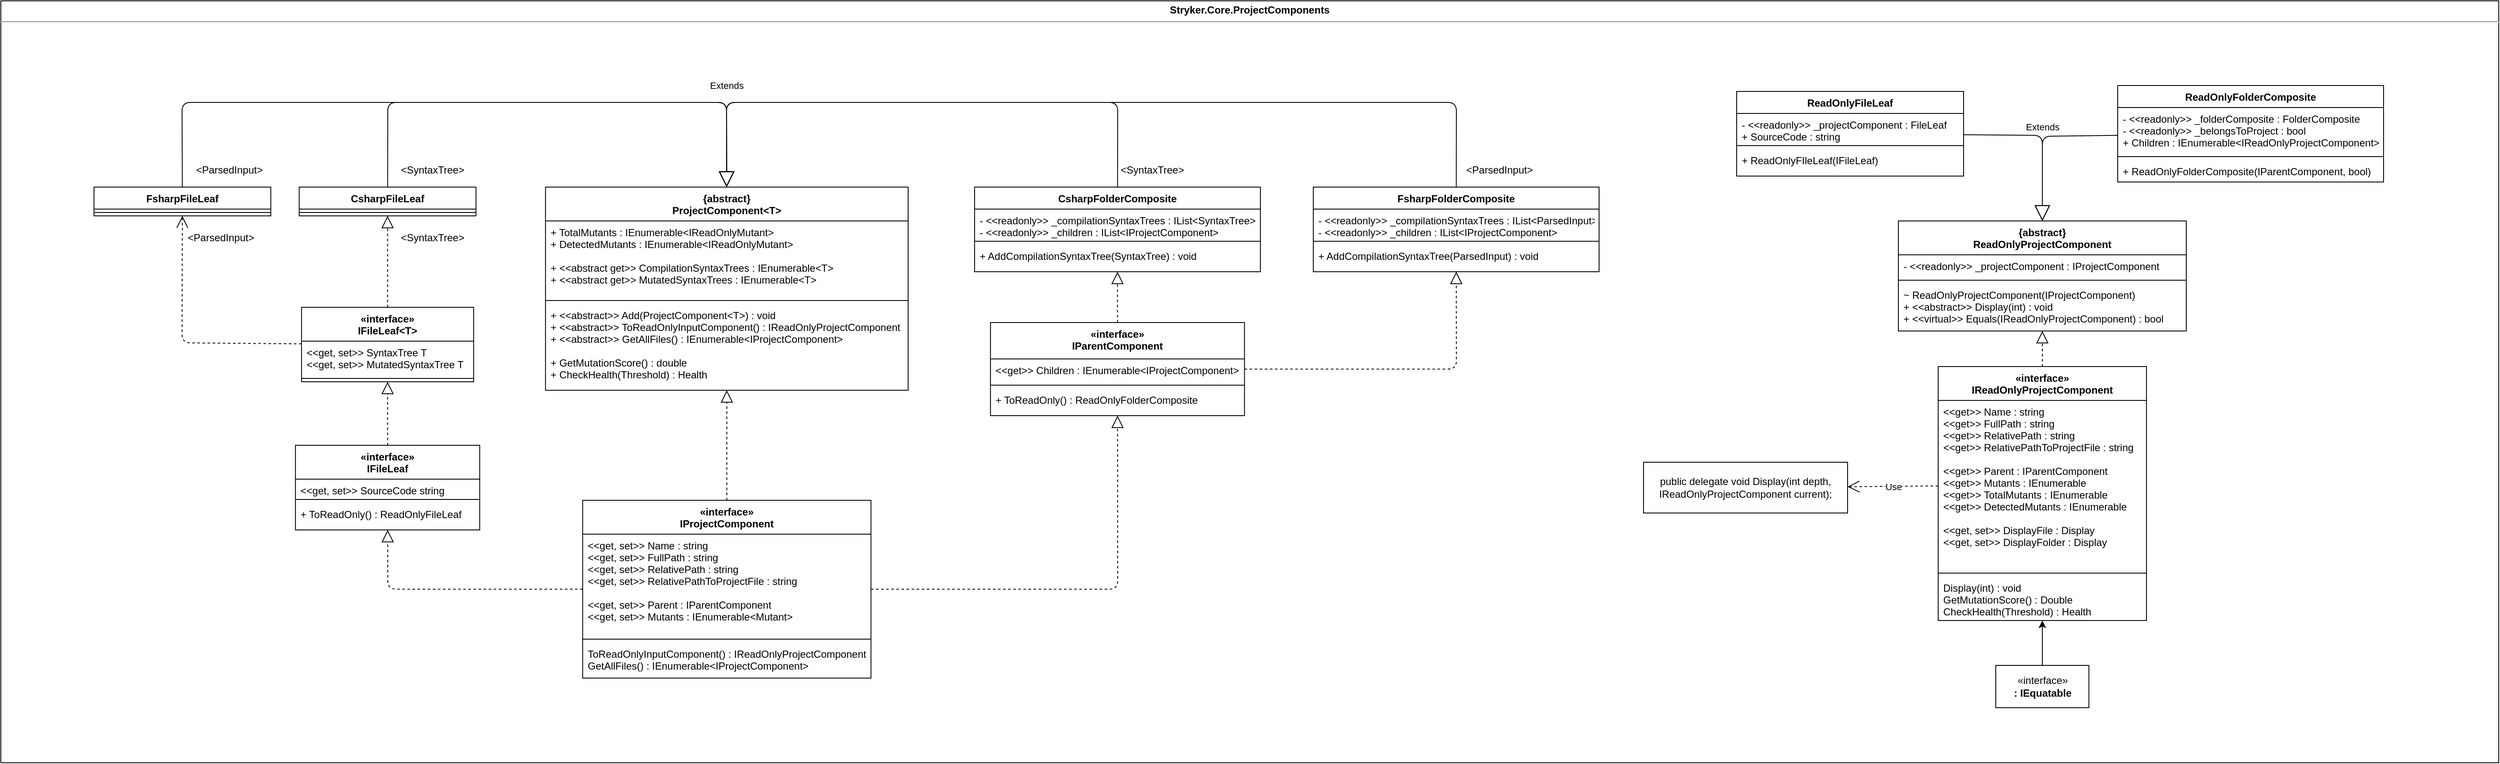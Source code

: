 <mxfile version="13.8.8" type="google"><diagram id="C5RBs43oDa-KdzZeNtuy" name="Page-1"><mxGraphModel dx="4546" dy="1604" grid="1" gridSize="10" guides="1" tooltips="1" connect="1" arrows="1" fold="1" page="0" pageScale="1" pageWidth="827" pageHeight="1169" background="none" math="0" shadow="0"><root><mxCell id="WIyWlLk6GJQsqaUBKTNV-0"/><mxCell id="WIyWlLk6GJQsqaUBKTNV-1" parent="WIyWlLk6GJQsqaUBKTNV-0"/><mxCell id="4oAVUqkM8C5FGiq5tNjT-83" value="&lt;p style=&quot;margin: 0px ; margin-top: 4px ; text-align: center&quot;&gt;&lt;b&gt;Stryker.Core.ProjectComponents&lt;/b&gt;&lt;br&gt;&lt;/p&gt;&lt;hr&gt;&lt;p style=&quot;font-size: 10px ; margin: 0px ; text-align: center&quot;&gt;&lt;br&gt;&lt;/p&gt;" style="shape=rect;align=left;html=1;overflow=fill;whiteSpace=wrap;strokeWidth=1;recursiveResize=0;" parent="WIyWlLk6GJQsqaUBKTNV-1" vertex="1"><mxGeometry x="-1250" y="50" width="2950" height="900" as="geometry"/></mxCell><mxCell id="4oAVUqkM8C5FGiq5tNjT-2" value="CsharpFileLeaf" style="swimlane;fontStyle=1;align=center;verticalAlign=top;childLayout=stackLayout;horizontal=1;startSize=26;horizontalStack=0;resizeParent=1;resizeParentMax=0;resizeLast=0;collapsible=1;marginBottom=0;" parent="WIyWlLk6GJQsqaUBKTNV-1" vertex="1"><mxGeometry x="-897.66" y="270" width="208.81" height="34" as="geometry"/></mxCell><mxCell id="4oAVUqkM8C5FGiq5tNjT-4" value="" style="line;strokeWidth=1;fillColor=none;align=left;verticalAlign=middle;spacingTop=-1;spacingLeft=3;spacingRight=3;rotatable=0;labelPosition=right;points=[];portConstraint=eastwest;" parent="4oAVUqkM8C5FGiq5tNjT-2" vertex="1"><mxGeometry y="26" width="208.81" height="8" as="geometry"/></mxCell><mxCell id="4oAVUqkM8C5FGiq5tNjT-10" value="CsharpFolderComposite" style="swimlane;fontStyle=1;align=center;verticalAlign=top;childLayout=stackLayout;horizontal=1;startSize=26;horizontalStack=0;resizeParent=1;resizeParentMax=0;resizeLast=0;collapsible=1;marginBottom=0;" parent="WIyWlLk6GJQsqaUBKTNV-1" vertex="1"><mxGeometry x="-100" y="270" width="337.5" height="100" as="geometry"/></mxCell><mxCell id="4oAVUqkM8C5FGiq5tNjT-11" value="- &lt;&lt;readonly&gt;&gt; _compilationSyntaxTrees : IList&lt;SyntaxTree&gt; &#xA;- &lt;&lt;readonly&gt;&gt; _children : IList&lt;IProjectComponent&gt;" style="text;strokeColor=none;fillColor=none;align=left;verticalAlign=top;spacingLeft=4;spacingRight=4;overflow=hidden;rotatable=0;points=[[0,0.5],[1,0.5]];portConstraint=eastwest;" parent="4oAVUqkM8C5FGiq5tNjT-10" vertex="1"><mxGeometry y="26" width="337.5" height="34" as="geometry"/></mxCell><mxCell id="4oAVUqkM8C5FGiq5tNjT-12" value="" style="line;strokeWidth=1;fillColor=none;align=left;verticalAlign=middle;spacingTop=-1;spacingLeft=3;spacingRight=3;rotatable=0;labelPosition=right;points=[];portConstraint=eastwest;" parent="4oAVUqkM8C5FGiq5tNjT-10" vertex="1"><mxGeometry y="60" width="337.5" height="8" as="geometry"/></mxCell><mxCell id="4oAVUqkM8C5FGiq5tNjT-13" value="+ AddCompilationSyntaxTree(SyntaxTree) : void " style="text;strokeColor=none;fillColor=none;align=left;verticalAlign=top;spacingLeft=4;spacingRight=4;overflow=hidden;rotatable=0;points=[[0,0.5],[1,0.5]];portConstraint=eastwest;" parent="4oAVUqkM8C5FGiq5tNjT-10" vertex="1"><mxGeometry y="68" width="337.5" height="32" as="geometry"/></mxCell><mxCell id="4oAVUqkM8C5FGiq5tNjT-22" value="«interface»&#xA;IFileLeaf&lt;T&gt;" style="swimlane;fontStyle=1;align=center;verticalAlign=top;childLayout=stackLayout;horizontal=1;startSize=40;horizontalStack=0;resizeParent=1;resizeParentMax=0;resizeLast=0;collapsible=1;marginBottom=0;" parent="WIyWlLk6GJQsqaUBKTNV-1" vertex="1"><mxGeometry x="-894.88" y="412" width="203.25" height="88" as="geometry"/></mxCell><mxCell id="4oAVUqkM8C5FGiq5tNjT-23" value="&lt;&lt;get, set&gt;&gt; SyntaxTree T&#xA;&lt;&lt;get, set&gt;&gt; MutatedSyntaxTree T" style="text;strokeColor=none;fillColor=none;align=left;verticalAlign=top;spacingLeft=4;spacingRight=4;overflow=hidden;rotatable=0;points=[[0,0.5],[1,0.5]];portConstraint=eastwest;" parent="4oAVUqkM8C5FGiq5tNjT-22" vertex="1"><mxGeometry y="40" width="203.25" height="40" as="geometry"/></mxCell><mxCell id="4oAVUqkM8C5FGiq5tNjT-24" value="" style="line;strokeWidth=1;fillColor=none;align=left;verticalAlign=middle;spacingTop=-1;spacingLeft=3;spacingRight=3;rotatable=0;labelPosition=right;points=[];portConstraint=eastwest;" parent="4oAVUqkM8C5FGiq5tNjT-22" vertex="1"><mxGeometry y="80" width="203.25" height="8" as="geometry"/></mxCell><mxCell id="4oAVUqkM8C5FGiq5tNjT-31" value="{abstract}&#xA;ProjectComponent&lt;T&gt;" style="swimlane;fontStyle=1;align=center;verticalAlign=top;childLayout=stackLayout;horizontal=1;startSize=40;horizontalStack=0;resizeParent=1;resizeParentMax=0;resizeLast=0;collapsible=1;marginBottom=0;" parent="WIyWlLk6GJQsqaUBKTNV-1" vertex="1"><mxGeometry x="-606.75" y="270" width="428.25" height="240" as="geometry"/></mxCell><mxCell id="4oAVUqkM8C5FGiq5tNjT-32" value="+ TotalMutants : IEnumerable&lt;IReadOnlyMutant&gt; &#xA;+ DetectedMutants : IEnumerable&lt;IReadOnlyMutant&gt;&#xA;&#xA;+ &lt;&lt;abstract get&gt;&gt; CompilationSyntaxTrees : IEnumerable&lt;T&gt; &#xA;+ &lt;&lt;abstract get&gt;&gt; MutatedSyntaxTrees : IEnumerable&lt;T&gt; " style="text;strokeColor=none;fillColor=none;align=left;verticalAlign=top;spacingLeft=4;spacingRight=4;overflow=hidden;rotatable=0;points=[[0,0.5],[1,0.5]];portConstraint=eastwest;" parent="4oAVUqkM8C5FGiq5tNjT-31" vertex="1"><mxGeometry y="40" width="428.25" height="90" as="geometry"/></mxCell><mxCell id="4oAVUqkM8C5FGiq5tNjT-33" value="" style="line;strokeWidth=1;fillColor=none;align=left;verticalAlign=middle;spacingTop=-1;spacingLeft=3;spacingRight=3;rotatable=0;labelPosition=right;points=[];portConstraint=eastwest;" parent="4oAVUqkM8C5FGiq5tNjT-31" vertex="1"><mxGeometry y="130" width="428.25" height="8" as="geometry"/></mxCell><mxCell id="4oAVUqkM8C5FGiq5tNjT-34" value="+ &lt;&lt;abstract&gt;&gt; Add(ProjectComponent&lt;T&gt;) : void &#xA;+ &lt;&lt;abstract&gt;&gt; ToReadOnlyInputComponent() : IReadOnlyProjectComponent &#xA;+ &lt;&lt;abstract&gt;&gt; GetAllFiles() : IEnumerable&lt;IProjectComponent&gt;&#xA;&#xA;+ GetMutationScore() : double &#xA;+ CheckHealth(Threshold) : Health " style="text;strokeColor=none;fillColor=none;align=left;verticalAlign=top;spacingLeft=4;spacingRight=4;overflow=hidden;rotatable=0;points=[[0,0.5],[1,0.5]];portConstraint=eastwest;" parent="4oAVUqkM8C5FGiq5tNjT-31" vertex="1"><mxGeometry y="138" width="428.25" height="102" as="geometry"/></mxCell><mxCell id="4oAVUqkM8C5FGiq5tNjT-35" value="«interface»&#xA;IProjectComponent" style="swimlane;fontStyle=1;align=center;verticalAlign=top;childLayout=stackLayout;horizontal=1;startSize=40;horizontalStack=0;resizeParent=1;resizeParentMax=0;resizeLast=0;collapsible=1;marginBottom=0;" parent="WIyWlLk6GJQsqaUBKTNV-1" vertex="1"><mxGeometry x="-562.87" y="640" width="340.5" height="210" as="geometry"/></mxCell><mxCell id="4oAVUqkM8C5FGiq5tNjT-36" value="&lt;&lt;get, set&gt;&gt; Name : string&#xA;&lt;&lt;get, set&gt;&gt; FullPath : string&#xA;&lt;&lt;get, set&gt;&gt; RelativePath : string&#xA;&lt;&lt;get, set&gt;&gt; RelativePathToProjectFile : string&#xA;&#xA;&lt;&lt;get, set&gt;&gt; Parent : IParentComponent&#xA;&lt;&lt;get, set&gt;&gt; Mutants : IEnumerable&lt;Mutant&gt;&#xA;" style="text;strokeColor=none;fillColor=none;align=left;verticalAlign=top;spacingLeft=4;spacingRight=4;overflow=hidden;rotatable=0;points=[[0,0.5],[1,0.5]];portConstraint=eastwest;" parent="4oAVUqkM8C5FGiq5tNjT-35" vertex="1"><mxGeometry y="40" width="340.5" height="120" as="geometry"/></mxCell><mxCell id="4oAVUqkM8C5FGiq5tNjT-37" value="" style="line;strokeWidth=1;fillColor=none;align=left;verticalAlign=middle;spacingTop=-1;spacingLeft=3;spacingRight=3;rotatable=0;labelPosition=right;points=[];portConstraint=eastwest;" parent="4oAVUqkM8C5FGiq5tNjT-35" vertex="1"><mxGeometry y="160" width="340.5" height="8" as="geometry"/></mxCell><mxCell id="4oAVUqkM8C5FGiq5tNjT-38" value="ToReadOnlyInputComponent() : IReadOnlyProjectComponent &#xA;GetAllFiles() : IEnumerable&lt;IProjectComponent&gt; " style="text;strokeColor=none;fillColor=none;align=left;verticalAlign=top;spacingLeft=4;spacingRight=4;overflow=hidden;rotatable=0;points=[[0,0.5],[1,0.5]];portConstraint=eastwest;" parent="4oAVUqkM8C5FGiq5tNjT-35" vertex="1"><mxGeometry y="168" width="340.5" height="42" as="geometry"/></mxCell><mxCell id="4oAVUqkM8C5FGiq5tNjT-40" value="«interface»&#xA;IReadOnlyProjectComponent" style="swimlane;fontStyle=1;align=center;verticalAlign=top;childLayout=stackLayout;horizontal=1;startSize=40;horizontalStack=0;resizeParent=1;resizeParentMax=0;resizeLast=0;collapsible=1;marginBottom=0;" parent="WIyWlLk6GJQsqaUBKTNV-1" vertex="1"><mxGeometry x="1038" y="482" width="246" height="300" as="geometry"/></mxCell><mxCell id="4oAVUqkM8C5FGiq5tNjT-41" value="&lt;&lt;get&gt;&gt; Name : string&#xA;&lt;&lt;get&gt;&gt; FullPath : string&#xA;&lt;&lt;get&gt;&gt; RelativePath : string&#xA;&lt;&lt;get&gt;&gt; RelativePathToProjectFile : string&#xA;&#xA;&lt;&lt;get&gt;&gt; Parent : IParentComponent &#xA;&lt;&lt;get&gt;&gt; Mutants : IEnumerable &#xA;&lt;&lt;get&gt;&gt; TotalMutants : IEnumerable &#xA;&lt;&lt;get&gt;&gt; DetectedMutants : IEnumerable&#xA;&#xA;&lt;&lt;get, set&gt;&gt; DisplayFile : Display &#xA;&lt;&lt;get, set&gt;&gt; DisplayFolder : Display " style="text;strokeColor=none;fillColor=none;align=left;verticalAlign=top;spacingLeft=4;spacingRight=4;overflow=hidden;rotatable=0;points=[[0,0.5],[1,0.5]];portConstraint=eastwest;" parent="4oAVUqkM8C5FGiq5tNjT-40" vertex="1"><mxGeometry y="40" width="246" height="200" as="geometry"/></mxCell><mxCell id="4oAVUqkM8C5FGiq5tNjT-42" value="" style="line;strokeWidth=1;fillColor=none;align=left;verticalAlign=middle;spacingTop=-1;spacingLeft=3;spacingRight=3;rotatable=0;labelPosition=right;points=[];portConstraint=eastwest;" parent="4oAVUqkM8C5FGiq5tNjT-40" vertex="1"><mxGeometry y="240" width="246" height="8" as="geometry"/></mxCell><mxCell id="4oAVUqkM8C5FGiq5tNjT-43" value="Display(int) : void&#xA;GetMutationScore() : Double&#xA;CheckHealth(Threshold) : Health" style="text;strokeColor=none;fillColor=none;align=left;verticalAlign=top;spacingLeft=4;spacingRight=4;overflow=hidden;rotatable=0;points=[[0,0.5],[1,0.5]];portConstraint=eastwest;" parent="4oAVUqkM8C5FGiq5tNjT-40" vertex="1"><mxGeometry y="248" width="246" height="52" as="geometry"/></mxCell><mxCell id="4oAVUqkM8C5FGiq5tNjT-44" value="{abstract}&#xA;ReadOnlyProjectComponent" style="swimlane;fontStyle=1;align=center;verticalAlign=top;childLayout=stackLayout;horizontal=1;startSize=40;horizontalStack=0;resizeParent=1;resizeParentMax=0;resizeLast=0;collapsible=1;marginBottom=0;" parent="WIyWlLk6GJQsqaUBKTNV-1" vertex="1"><mxGeometry x="991" y="310" width="340" height="130" as="geometry"/></mxCell><mxCell id="4oAVUqkM8C5FGiq5tNjT-45" value="- &lt;&lt;readonly&gt;&gt; _projectComponent : IProjectComponent" style="text;strokeColor=none;fillColor=none;align=left;verticalAlign=top;spacingLeft=4;spacingRight=4;overflow=hidden;rotatable=0;points=[[0,0.5],[1,0.5]];portConstraint=eastwest;" parent="4oAVUqkM8C5FGiq5tNjT-44" vertex="1"><mxGeometry y="40" width="340" height="26" as="geometry"/></mxCell><mxCell id="4oAVUqkM8C5FGiq5tNjT-46" value="" style="line;strokeWidth=1;fillColor=none;align=left;verticalAlign=middle;spacingTop=-1;spacingLeft=3;spacingRight=3;rotatable=0;labelPosition=right;points=[];portConstraint=eastwest;" parent="4oAVUqkM8C5FGiq5tNjT-44" vertex="1"><mxGeometry y="66" width="340" height="8" as="geometry"/></mxCell><mxCell id="4oAVUqkM8C5FGiq5tNjT-47" value="~ ReadOnlyProjectComponent(IProjectComponent)&#xA;+ &lt;&lt;abstract&gt;&gt; Display(int) : void&#xA;+ &lt;&lt;virtual&gt;&gt; Equals(IReadOnlyProjectComponent) : bool " style="text;strokeColor=none;fillColor=none;align=left;verticalAlign=top;spacingLeft=4;spacingRight=4;overflow=hidden;rotatable=0;points=[[0,0.5],[1,0.5]];portConstraint=eastwest;" parent="4oAVUqkM8C5FGiq5tNjT-44" vertex="1"><mxGeometry y="74" width="340" height="56" as="geometry"/></mxCell><mxCell id="4oAVUqkM8C5FGiq5tNjT-48" value="ReadOnlyFileLeaf" style="swimlane;fontStyle=1;align=center;verticalAlign=top;childLayout=stackLayout;horizontal=1;startSize=26;horizontalStack=0;resizeParent=1;resizeParentMax=0;resizeLast=0;collapsible=1;marginBottom=0;" parent="WIyWlLk6GJQsqaUBKTNV-1" vertex="1"><mxGeometry x="800" y="157" width="268" height="100" as="geometry"/></mxCell><mxCell id="4oAVUqkM8C5FGiq5tNjT-49" value="- &lt;&lt;readonly&gt;&gt; _projectComponent : FileLeaf&#xA;+ SourceCode : string" style="text;strokeColor=none;fillColor=none;align=left;verticalAlign=top;spacingLeft=4;spacingRight=4;overflow=hidden;rotatable=0;points=[[0,0.5],[1,0.5]];portConstraint=eastwest;" parent="4oAVUqkM8C5FGiq5tNjT-48" vertex="1"><mxGeometry y="26" width="268" height="34" as="geometry"/></mxCell><mxCell id="4oAVUqkM8C5FGiq5tNjT-50" value="" style="line;strokeWidth=1;fillColor=none;align=left;verticalAlign=middle;spacingTop=-1;spacingLeft=3;spacingRight=3;rotatable=0;labelPosition=right;points=[];portConstraint=eastwest;" parent="4oAVUqkM8C5FGiq5tNjT-48" vertex="1"><mxGeometry y="60" width="268" height="8" as="geometry"/></mxCell><mxCell id="4oAVUqkM8C5FGiq5tNjT-51" value="+ ReadOnlyFIleLeaf(IFileLeaf)&#xA;" style="text;strokeColor=none;fillColor=none;align=left;verticalAlign=top;spacingLeft=4;spacingRight=4;overflow=hidden;rotatable=0;points=[[0,0.5],[1,0.5]];portConstraint=eastwest;" parent="4oAVUqkM8C5FGiq5tNjT-48" vertex="1"><mxGeometry y="68" width="268" height="32" as="geometry"/></mxCell><mxCell id="4oAVUqkM8C5FGiq5tNjT-52" value="ReadOnlyFolderComposite" style="swimlane;fontStyle=1;align=center;verticalAlign=top;childLayout=stackLayout;horizontal=1;startSize=26;horizontalStack=0;resizeParent=1;resizeParentMax=0;resizeLast=0;collapsible=1;marginBottom=0;" parent="WIyWlLk6GJQsqaUBKTNV-1" vertex="1"><mxGeometry x="1250" y="150" width="314" height="114" as="geometry"/></mxCell><mxCell id="4oAVUqkM8C5FGiq5tNjT-53" value="- &lt;&lt;readonly&gt;&gt; _folderComposite : FolderComposite&#xA;- &lt;&lt;readonly&gt;&gt; _belongsToProject : bool&#xA;+ Children : IEnumerable&lt;IReadOnlyProjectComponent&gt;" style="text;strokeColor=none;fillColor=none;align=left;verticalAlign=top;spacingLeft=4;spacingRight=4;overflow=hidden;rotatable=0;points=[[0,0.5],[1,0.5]];portConstraint=eastwest;" parent="4oAVUqkM8C5FGiq5tNjT-52" vertex="1"><mxGeometry y="26" width="314" height="54" as="geometry"/></mxCell><mxCell id="4oAVUqkM8C5FGiq5tNjT-54" value="" style="line;strokeWidth=1;fillColor=none;align=left;verticalAlign=middle;spacingTop=-1;spacingLeft=3;spacingRight=3;rotatable=0;labelPosition=right;points=[];portConstraint=eastwest;" parent="4oAVUqkM8C5FGiq5tNjT-52" vertex="1"><mxGeometry y="80" width="314" height="8" as="geometry"/></mxCell><mxCell id="4oAVUqkM8C5FGiq5tNjT-55" value="+ ReadOnlyFolderComposite(IParentComponent, bool)" style="text;strokeColor=none;fillColor=none;align=left;verticalAlign=top;spacingLeft=4;spacingRight=4;overflow=hidden;rotatable=0;points=[[0,0.5],[1,0.5]];portConstraint=eastwest;" parent="4oAVUqkM8C5FGiq5tNjT-52" vertex="1"><mxGeometry y="88" width="314" height="26" as="geometry"/></mxCell><mxCell id="4oAVUqkM8C5FGiq5tNjT-57" value="Extends" style="endArrow=block;endSize=16;endFill=0;html=1;" parent="WIyWlLk6GJQsqaUBKTNV-1" source="4oAVUqkM8C5FGiq5tNjT-2" target="4oAVUqkM8C5FGiq5tNjT-31" edge="1"><mxGeometry x="0.673" y="23" width="160" relative="1" as="geometry"><mxPoint x="-793.195" y="267" as="sourcePoint"/><mxPoint x="-392.832" y="267" as="targetPoint"/><Array as="points"><mxPoint x="-793" y="170"/><mxPoint x="-393" y="170"/></Array><mxPoint x="-23" y="-22" as="offset"/></mxGeometry></mxCell><mxCell id="4oAVUqkM8C5FGiq5tNjT-58" value="" style="endArrow=block;endSize=16;endFill=0;html=1;" parent="WIyWlLk6GJQsqaUBKTNV-1" source="4oAVUqkM8C5FGiq5tNjT-10" target="4oAVUqkM8C5FGiq5tNjT-31" edge="1"><mxGeometry x="-0.024" y="10" width="160" relative="1" as="geometry"><mxPoint x="68.838" y="269" as="sourcePoint"/><mxPoint x="-392.83" y="269" as="targetPoint"/><Array as="points"><mxPoint x="69" y="170"/><mxPoint x="-393" y="170"/></Array><mxPoint as="offset"/></mxGeometry></mxCell><mxCell id="4oAVUqkM8C5FGiq5tNjT-59" value="" style="endArrow=block;dashed=1;endFill=0;endSize=12;html=1;" parent="WIyWlLk6GJQsqaUBKTNV-1" source="Ij_O08Nx7q0mXsYEmHBU-4" target="4oAVUqkM8C5FGiq5tNjT-10" edge="1"><mxGeometry width="160" relative="1" as="geometry"><mxPoint x="68.75" y="421" as="sourcePoint"/><mxPoint x="800" y="188" as="targetPoint"/></mxGeometry></mxCell><mxCell id="4oAVUqkM8C5FGiq5tNjT-60" value="" style="endArrow=block;dashed=1;endFill=0;endSize=12;html=1;exitX=0.5;exitY=0;exitDx=0;exitDy=0;" parent="WIyWlLk6GJQsqaUBKTNV-1" source="4oAVUqkM8C5FGiq5tNjT-22" target="4oAVUqkM8C5FGiq5tNjT-2" edge="1"><mxGeometry width="160" relative="1" as="geometry"><mxPoint x="178.58" y="240" as="sourcePoint"/><mxPoint x="178.58" y="186" as="targetPoint"/></mxGeometry></mxCell><mxCell id="4oAVUqkM8C5FGiq5tNjT-61" value="" style="endArrow=block;dashed=1;endFill=0;endSize=12;html=1;" parent="WIyWlLk6GJQsqaUBKTNV-1" source="4oAVUqkM8C5FGiq5tNjT-35" target="4oAVUqkM8C5FGiq5tNjT-31" edge="1"><mxGeometry width="160" relative="1" as="geometry"><mxPoint x="230.42" y="477" as="sourcePoint"/><mxPoint x="230.0" y="423" as="targetPoint"/></mxGeometry></mxCell><mxCell id="4oAVUqkM8C5FGiq5tNjT-64" value="Extends" style="endArrow=block;endSize=16;endFill=0;html=1;" parent="WIyWlLk6GJQsqaUBKTNV-1" source="4oAVUqkM8C5FGiq5tNjT-48" target="4oAVUqkM8C5FGiq5tNjT-44" edge="1"><mxGeometry x="-0.01" y="13" width="160" relative="1" as="geometry"><mxPoint x="1068" y="207.771" as="sourcePoint"/><mxPoint x="1161" y="309.0" as="targetPoint"/><Array as="points"><mxPoint x="1161" y="209"/></Array><mxPoint x="-13" y="-13" as="offset"/></mxGeometry></mxCell><mxCell id="4oAVUqkM8C5FGiq5tNjT-66" value="" style="endArrow=block;endSize=16;endFill=0;html=1;" parent="WIyWlLk6GJQsqaUBKTNV-1" source="4oAVUqkM8C5FGiq5tNjT-52" target="4oAVUqkM8C5FGiq5tNjT-44" edge="1"><mxGeometry x="0.013" y="79" width="160" relative="1" as="geometry"><mxPoint x="1146" y="143" as="sourcePoint"/><mxPoint x="1241" y="240" as="targetPoint"/><Array as="points"><mxPoint x="1161" y="210"/></Array><mxPoint as="offset"/></mxGeometry></mxCell><mxCell id="4oAVUqkM8C5FGiq5tNjT-67" value="" style="endArrow=block;dashed=1;endFill=0;endSize=12;html=1;" parent="WIyWlLk6GJQsqaUBKTNV-1" source="4oAVUqkM8C5FGiq5tNjT-40" target="4oAVUqkM8C5FGiq5tNjT-44" edge="1"><mxGeometry width="160" relative="1" as="geometry"><mxPoint x="1240.76" y="394" as="sourcePoint"/><mxPoint x="1240.76" y="340" as="targetPoint"/></mxGeometry></mxCell><mxCell id="4oAVUqkM8C5FGiq5tNjT-73" value="" style="endArrow=block;dashed=1;endFill=0;endSize=12;html=1;" parent="WIyWlLk6GJQsqaUBKTNV-1" source="Ij_O08Nx7q0mXsYEmHBU-0" target="4oAVUqkM8C5FGiq5tNjT-22" edge="1"><mxGeometry width="160" relative="1" as="geometry"><mxPoint x="-793.255" y="592" as="sourcePoint"/><mxPoint x="178.58" y="340" as="targetPoint"/></mxGeometry></mxCell><mxCell id="4oAVUqkM8C5FGiq5tNjT-78" style="edgeStyle=orthogonalEdgeStyle;orthogonalLoop=1;jettySize=auto;html=1;" parent="WIyWlLk6GJQsqaUBKTNV-1" source="4oAVUqkM8C5FGiq5tNjT-77" target="4oAVUqkM8C5FGiq5tNjT-40" edge="1"><mxGeometry relative="1" as="geometry"/></mxCell><mxCell id="4oAVUqkM8C5FGiq5tNjT-77" value="«interface»&lt;br&gt;&lt;b&gt;: IEquatable&lt;/b&gt;" style="html=1;" parent="WIyWlLk6GJQsqaUBKTNV-1" vertex="1"><mxGeometry x="1106" y="835" width="110" height="50" as="geometry"/></mxCell><mxCell id="4oAVUqkM8C5FGiq5tNjT-89" value="public delegate void Display(int depth, IReadOnlyProjectComponent current);" style="rounded=0;whiteSpace=wrap;html=1;" parent="WIyWlLk6GJQsqaUBKTNV-1" vertex="1"><mxGeometry x="690" y="595" width="241" height="60" as="geometry"/></mxCell><mxCell id="4oAVUqkM8C5FGiq5tNjT-90" value="Use" style="endArrow=open;endSize=12;dashed=1;html=1;" parent="WIyWlLk6GJQsqaUBKTNV-1" source="4oAVUqkM8C5FGiq5tNjT-41" target="4oAVUqkM8C5FGiq5tNjT-89" edge="1"><mxGeometry width="160" relative="1" as="geometry"><mxPoint x="890" y="630" as="sourcePoint"/><mxPoint x="1050" y="630" as="targetPoint"/></mxGeometry></mxCell><mxCell id="4oAVUqkM8C5FGiq5tNjT-99" value="" style="endArrow=block;dashed=1;endFill=0;endSize=12;html=1;" parent="WIyWlLk6GJQsqaUBKTNV-1" source="4oAVUqkM8C5FGiq5tNjT-35" target="Ij_O08Nx7q0mXsYEmHBU-4" edge="1"><mxGeometry width="160" relative="1" as="geometry"><mxPoint x="530" y="520" as="sourcePoint"/><mxPoint x="68.782" y="495" as="targetPoint"/><Array as="points"><mxPoint x="69" y="745"/></Array></mxGeometry></mxCell><mxCell id="kis6I_Lutt9JL3QXyLQP-0" value="&amp;lt;SyntaxTree&amp;gt;" style="text;html=1;strokeColor=none;fillColor=none;align=center;verticalAlign=middle;whiteSpace=wrap;rounded=0;" parent="WIyWlLk6GJQsqaUBKTNV-1" vertex="1"><mxGeometry x="-760" y="240" width="40" height="20" as="geometry"/></mxCell><mxCell id="kis6I_Lutt9JL3QXyLQP-1" value="&amp;lt;SyntaxTree&amp;gt;" style="text;html=1;strokeColor=none;fillColor=none;align=center;verticalAlign=middle;whiteSpace=wrap;rounded=0;" parent="WIyWlLk6GJQsqaUBKTNV-1" vertex="1"><mxGeometry x="90" y="240" width="40" height="20" as="geometry"/></mxCell><mxCell id="kis6I_Lutt9JL3QXyLQP-2" value="&amp;lt;SyntaxTree&amp;gt;" style="text;html=1;strokeColor=none;fillColor=none;align=center;verticalAlign=middle;whiteSpace=wrap;rounded=0;" parent="WIyWlLk6GJQsqaUBKTNV-1" vertex="1"><mxGeometry x="-760" y="320" width="40" height="20" as="geometry"/></mxCell><mxCell id="H_dlmAuN6KuZ_unPBmmF-10" value="" style="endArrow=block;dashed=1;endFill=0;endSize=12;html=1;" parent="WIyWlLk6GJQsqaUBKTNV-1" source="4oAVUqkM8C5FGiq5tNjT-35" target="Ij_O08Nx7q0mXsYEmHBU-0" edge="1"><mxGeometry width="160" relative="1" as="geometry"><mxPoint x="391.25" y="844.846" as="sourcePoint"/><mxPoint x="-793.179" y="662" as="targetPoint"/><Array as="points"><mxPoint x="-793" y="745"/></Array></mxGeometry></mxCell><mxCell id="H_dlmAuN6KuZ_unPBmmF-11" value="FsharpFileLeaf&#xA;" style="swimlane;fontStyle=1;align=center;verticalAlign=top;childLayout=stackLayout;horizontal=1;startSize=26;horizontalStack=0;resizeParent=1;resizeParentMax=0;resizeLast=0;collapsible=1;marginBottom=0;" parent="WIyWlLk6GJQsqaUBKTNV-1" vertex="1"><mxGeometry x="-1140" y="270" width="208.81" height="34" as="geometry"/></mxCell><mxCell id="H_dlmAuN6KuZ_unPBmmF-12" value="" style="line;strokeWidth=1;fillColor=none;align=left;verticalAlign=middle;spacingTop=-1;spacingLeft=3;spacingRight=3;rotatable=0;labelPosition=right;points=[];portConstraint=eastwest;" parent="H_dlmAuN6KuZ_unPBmmF-11" vertex="1"><mxGeometry y="26" width="208.81" height="8" as="geometry"/></mxCell><mxCell id="H_dlmAuN6KuZ_unPBmmF-14" value="" style="endArrow=open;endSize=12;dashed=1;html=1;" parent="WIyWlLk6GJQsqaUBKTNV-1" source="4oAVUqkM8C5FGiq5tNjT-22" target="H_dlmAuN6KuZ_unPBmmF-11" edge="1"><mxGeometry x="0.911" y="-26" width="160" relative="1" as="geometry"><mxPoint x="-700" y="580" as="sourcePoint"/><mxPoint x="-540" y="580" as="targetPoint"/><Array as="points"><mxPoint x="-1036" y="454"/></Array><mxPoint as="offset"/></mxGeometry></mxCell><mxCell id="H_dlmAuN6KuZ_unPBmmF-15" value="" style="endArrow=block;endSize=16;endFill=0;html=1;" parent="WIyWlLk6GJQsqaUBKTNV-1" source="H_dlmAuN6KuZ_unPBmmF-11" target="4oAVUqkM8C5FGiq5tNjT-31" edge="1"><mxGeometry x="-0.704" y="-80" width="160" relative="1" as="geometry"><mxPoint x="-460" y="210" as="sourcePoint"/><mxPoint x="-300" y="210" as="targetPoint"/><Array as="points"><mxPoint x="-1036" y="170"/><mxPoint x="-393" y="170"/></Array><mxPoint as="offset"/></mxGeometry></mxCell><mxCell id="H_dlmAuN6KuZ_unPBmmF-16" value="&amp;lt;ParsedInput&amp;gt;" style="text;html=1;strokeColor=none;fillColor=none;align=center;verticalAlign=middle;whiteSpace=wrap;rounded=0;" parent="WIyWlLk6GJQsqaUBKTNV-1" vertex="1"><mxGeometry x="-1010" y="320" width="40" height="20" as="geometry"/></mxCell><mxCell id="H_dlmAuN6KuZ_unPBmmF-17" value="&amp;lt;ParsedInput&amp;gt;" style="text;html=1;strokeColor=none;fillColor=none;align=center;verticalAlign=middle;whiteSpace=wrap;rounded=0;" parent="WIyWlLk6GJQsqaUBKTNV-1" vertex="1"><mxGeometry x="-1000" y="240" width="40" height="20" as="geometry"/></mxCell><mxCell id="H_dlmAuN6KuZ_unPBmmF-18" value="FsharpFolderComposite" style="swimlane;fontStyle=1;align=center;verticalAlign=top;childLayout=stackLayout;horizontal=1;startSize=26;horizontalStack=0;resizeParent=1;resizeParentMax=0;resizeLast=0;collapsible=1;marginBottom=0;" parent="WIyWlLk6GJQsqaUBKTNV-1" vertex="1"><mxGeometry x="300" y="270" width="337.5" height="100" as="geometry"/></mxCell><mxCell id="H_dlmAuN6KuZ_unPBmmF-19" value="- &lt;&lt;readonly&gt;&gt; _compilationSyntaxTrees : IList&lt;ParsedInput&gt; &#xA;- &lt;&lt;readonly&gt;&gt; _children : IList&lt;IProjectComponent&gt;" style="text;strokeColor=none;fillColor=none;align=left;verticalAlign=top;spacingLeft=4;spacingRight=4;overflow=hidden;rotatable=0;points=[[0,0.5],[1,0.5]];portConstraint=eastwest;" parent="H_dlmAuN6KuZ_unPBmmF-18" vertex="1"><mxGeometry y="26" width="337.5" height="34" as="geometry"/></mxCell><mxCell id="H_dlmAuN6KuZ_unPBmmF-20" value="" style="line;strokeWidth=1;fillColor=none;align=left;verticalAlign=middle;spacingTop=-1;spacingLeft=3;spacingRight=3;rotatable=0;labelPosition=right;points=[];portConstraint=eastwest;" parent="H_dlmAuN6KuZ_unPBmmF-18" vertex="1"><mxGeometry y="60" width="337.5" height="8" as="geometry"/></mxCell><mxCell id="H_dlmAuN6KuZ_unPBmmF-21" value="+ AddCompilationSyntaxTree(ParsedInput) : void " style="text;strokeColor=none;fillColor=none;align=left;verticalAlign=top;spacingLeft=4;spacingRight=4;overflow=hidden;rotatable=0;points=[[0,0.5],[1,0.5]];portConstraint=eastwest;" parent="H_dlmAuN6KuZ_unPBmmF-18" vertex="1"><mxGeometry y="68" width="337.5" height="32" as="geometry"/></mxCell><mxCell id="H_dlmAuN6KuZ_unPBmmF-22" value="" style="endArrow=block;endSize=16;endFill=0;html=1;" parent="WIyWlLk6GJQsqaUBKTNV-1" source="H_dlmAuN6KuZ_unPBmmF-18" target="4oAVUqkM8C5FGiq5tNjT-31" edge="1"><mxGeometry width="160" relative="1" as="geometry"><mxPoint x="440" y="180" as="sourcePoint"/><mxPoint x="600" y="180" as="targetPoint"/><Array as="points"><mxPoint x="469" y="170"/><mxPoint x="-393" y="170"/></Array></mxGeometry></mxCell><mxCell id="H_dlmAuN6KuZ_unPBmmF-23" value="" style="endArrow=block;dashed=1;endFill=0;endSize=12;html=1;" parent="WIyWlLk6GJQsqaUBKTNV-1" source="Ij_O08Nx7q0mXsYEmHBU-4" target="H_dlmAuN6KuZ_unPBmmF-18" edge="1"><mxGeometry width="160" relative="1" as="geometry"><mxPoint x="224" y="458" as="sourcePoint"/><mxPoint x="68.75" y="378" as="targetPoint"/><Array as="points"><mxPoint x="469" y="485"/></Array></mxGeometry></mxCell><mxCell id="H_dlmAuN6KuZ_unPBmmF-24" value="&amp;lt;ParsedInput&amp;gt;" style="text;html=1;strokeColor=none;fillColor=none;align=center;verticalAlign=middle;whiteSpace=wrap;rounded=0;" parent="WIyWlLk6GJQsqaUBKTNV-1" vertex="1"><mxGeometry x="500" y="240" width="40" height="20" as="geometry"/></mxCell><mxCell id="Ij_O08Nx7q0mXsYEmHBU-0" value="«interface»&#xA;IFileLeaf&#xA;&#xA;&#xA;" style="swimlane;fontStyle=1;align=center;verticalAlign=top;childLayout=stackLayout;horizontal=1;startSize=40;horizontalStack=0;resizeParent=1;resizeParentMax=0;resizeLast=0;collapsible=1;marginBottom=0;" vertex="1" parent="WIyWlLk6GJQsqaUBKTNV-1"><mxGeometry x="-902.09" y="575" width="217.66" height="100" as="geometry"/></mxCell><mxCell id="Ij_O08Nx7q0mXsYEmHBU-1" value="&lt;&lt;get, set&gt;&gt; SourceCode string" style="text;strokeColor=none;fillColor=none;align=left;verticalAlign=top;spacingLeft=4;spacingRight=4;overflow=hidden;rotatable=0;points=[[0,0.5],[1,0.5]];portConstraint=eastwest;" vertex="1" parent="Ij_O08Nx7q0mXsYEmHBU-0"><mxGeometry y="40" width="217.66" height="20" as="geometry"/></mxCell><mxCell id="Ij_O08Nx7q0mXsYEmHBU-2" value="" style="line;strokeWidth=1;fillColor=none;align=left;verticalAlign=middle;spacingTop=-1;spacingLeft=3;spacingRight=3;rotatable=0;labelPosition=right;points=[];portConstraint=eastwest;" vertex="1" parent="Ij_O08Nx7q0mXsYEmHBU-0"><mxGeometry y="60" width="217.66" height="8" as="geometry"/></mxCell><mxCell id="Ij_O08Nx7q0mXsYEmHBU-3" value="+ ToReadOnly() : ReadOnlyFileLeaf " style="text;strokeColor=none;fillColor=none;align=left;verticalAlign=top;spacingLeft=4;spacingRight=4;overflow=hidden;rotatable=0;points=[[0,0.5],[1,0.5]];portConstraint=eastwest;" vertex="1" parent="Ij_O08Nx7q0mXsYEmHBU-0"><mxGeometry y="68" width="217.66" height="32" as="geometry"/></mxCell><mxCell id="Ij_O08Nx7q0mXsYEmHBU-4" value="«interface»&#xA;IParentComponent" style="swimlane;fontStyle=1;align=center;verticalAlign=top;childLayout=stackLayout;horizontal=1;startSize=43;horizontalStack=0;resizeParent=1;resizeParentMax=0;resizeLast=0;collapsible=1;marginBottom=0;" vertex="1" parent="WIyWlLk6GJQsqaUBKTNV-1"><mxGeometry x="-81.25" y="430" width="300" height="110" as="geometry"/></mxCell><mxCell id="Ij_O08Nx7q0mXsYEmHBU-5" value="&lt;&lt;get&gt;&gt; Children : IEnumerable&lt;IProjectComponent&gt;" style="text;strokeColor=none;fillColor=none;align=left;verticalAlign=top;spacingLeft=4;spacingRight=4;overflow=hidden;rotatable=0;points=[[0,0.5],[1,0.5]];portConstraint=eastwest;" vertex="1" parent="Ij_O08Nx7q0mXsYEmHBU-4"><mxGeometry y="43" width="300" height="27" as="geometry"/></mxCell><mxCell id="Ij_O08Nx7q0mXsYEmHBU-6" value="" style="line;strokeWidth=1;fillColor=none;align=left;verticalAlign=middle;spacingTop=-1;spacingLeft=3;spacingRight=3;rotatable=0;labelPosition=right;points=[];portConstraint=eastwest;" vertex="1" parent="Ij_O08Nx7q0mXsYEmHBU-4"><mxGeometry y="70" width="300" height="8" as="geometry"/></mxCell><mxCell id="Ij_O08Nx7q0mXsYEmHBU-7" value="+ ToReadOnly() : ReadOnlyFolderComposite" style="text;strokeColor=none;fillColor=none;align=left;verticalAlign=top;spacingLeft=4;spacingRight=4;overflow=hidden;rotatable=0;points=[[0,0.5],[1,0.5]];portConstraint=eastwest;" vertex="1" parent="Ij_O08Nx7q0mXsYEmHBU-4"><mxGeometry y="78" width="300" height="32" as="geometry"/></mxCell></root></mxGraphModel></diagram></mxfile>